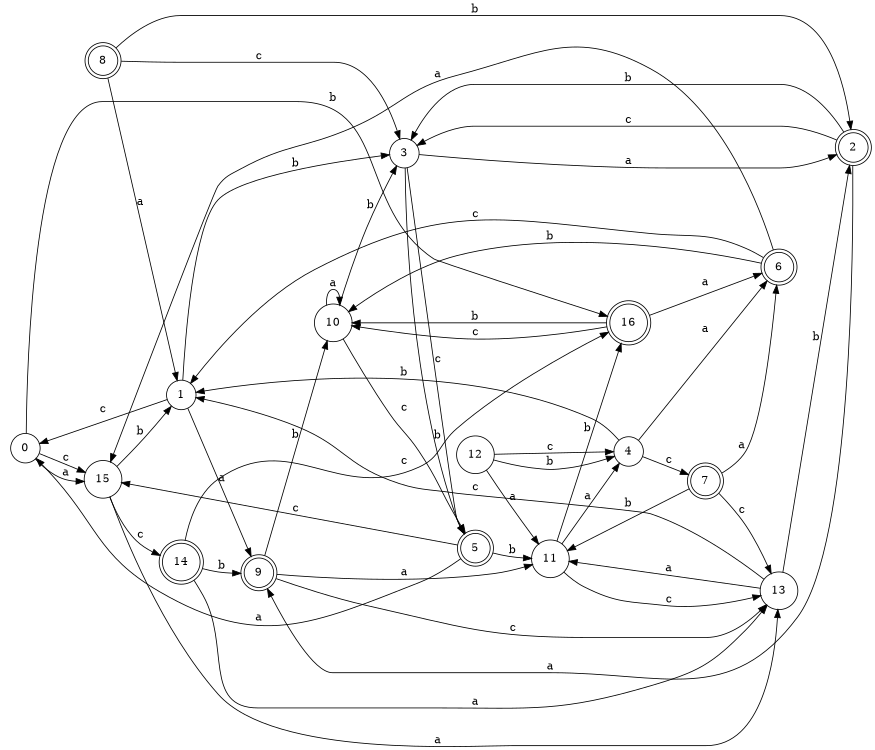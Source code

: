 digraph n14_5 {
__start0 [label="" shape="none"];

rankdir=LR;
size="8,5";

s0 [style="filled", color="black", fillcolor="white" shape="circle", label="0"];
s1 [style="filled", color="black", fillcolor="white" shape="circle", label="1"];
s2 [style="rounded,filled", color="black", fillcolor="white" shape="doublecircle", label="2"];
s3 [style="filled", color="black", fillcolor="white" shape="circle", label="3"];
s4 [style="filled", color="black", fillcolor="white" shape="circle", label="4"];
s5 [style="rounded,filled", color="black", fillcolor="white" shape="doublecircle", label="5"];
s6 [style="rounded,filled", color="black", fillcolor="white" shape="doublecircle", label="6"];
s7 [style="rounded,filled", color="black", fillcolor="white" shape="doublecircle", label="7"];
s8 [style="rounded,filled", color="black", fillcolor="white" shape="doublecircle", label="8"];
s9 [style="rounded,filled", color="black", fillcolor="white" shape="doublecircle", label="9"];
s10 [style="filled", color="black", fillcolor="white" shape="circle", label="10"];
s11 [style="filled", color="black", fillcolor="white" shape="circle", label="11"];
s12 [style="filled", color="black", fillcolor="white" shape="circle", label="12"];
s13 [style="filled", color="black", fillcolor="white" shape="circle", label="13"];
s14 [style="rounded,filled", color="black", fillcolor="white" shape="doublecircle", label="14"];
s15 [style="filled", color="black", fillcolor="white" shape="circle", label="15"];
s16 [style="rounded,filled", color="black", fillcolor="white" shape="doublecircle", label="16"];
s0 -> s15 [label="a"];
s0 -> s16 [label="b"];
s0 -> s15 [label="c"];
s1 -> s9 [label="a"];
s1 -> s3 [label="b"];
s1 -> s0 [label="c"];
s2 -> s9 [label="a"];
s2 -> s3 [label="b"];
s2 -> s3 [label="c"];
s3 -> s2 [label="a"];
s3 -> s5 [label="b"];
s3 -> s5 [label="c"];
s4 -> s6 [label="a"];
s4 -> s1 [label="b"];
s4 -> s7 [label="c"];
s5 -> s0 [label="a"];
s5 -> s11 [label="b"];
s5 -> s15 [label="c"];
s6 -> s15 [label="a"];
s6 -> s10 [label="b"];
s6 -> s1 [label="c"];
s7 -> s6 [label="a"];
s7 -> s11 [label="b"];
s7 -> s13 [label="c"];
s8 -> s1 [label="a"];
s8 -> s2 [label="b"];
s8 -> s3 [label="c"];
s9 -> s11 [label="a"];
s9 -> s10 [label="b"];
s9 -> s13 [label="c"];
s10 -> s10 [label="a"];
s10 -> s3 [label="b"];
s10 -> s5 [label="c"];
s11 -> s4 [label="a"];
s11 -> s16 [label="b"];
s11 -> s13 [label="c"];
s12 -> s11 [label="a"];
s12 -> s4 [label="b"];
s12 -> s4 [label="c"];
s13 -> s11 [label="a"];
s13 -> s2 [label="b"];
s13 -> s1 [label="c"];
s14 -> s13 [label="a"];
s14 -> s9 [label="b"];
s14 -> s16 [label="c"];
s15 -> s13 [label="a"];
s15 -> s1 [label="b"];
s15 -> s14 [label="c"];
s16 -> s6 [label="a"];
s16 -> s10 [label="b"];
s16 -> s10 [label="c"];

}
